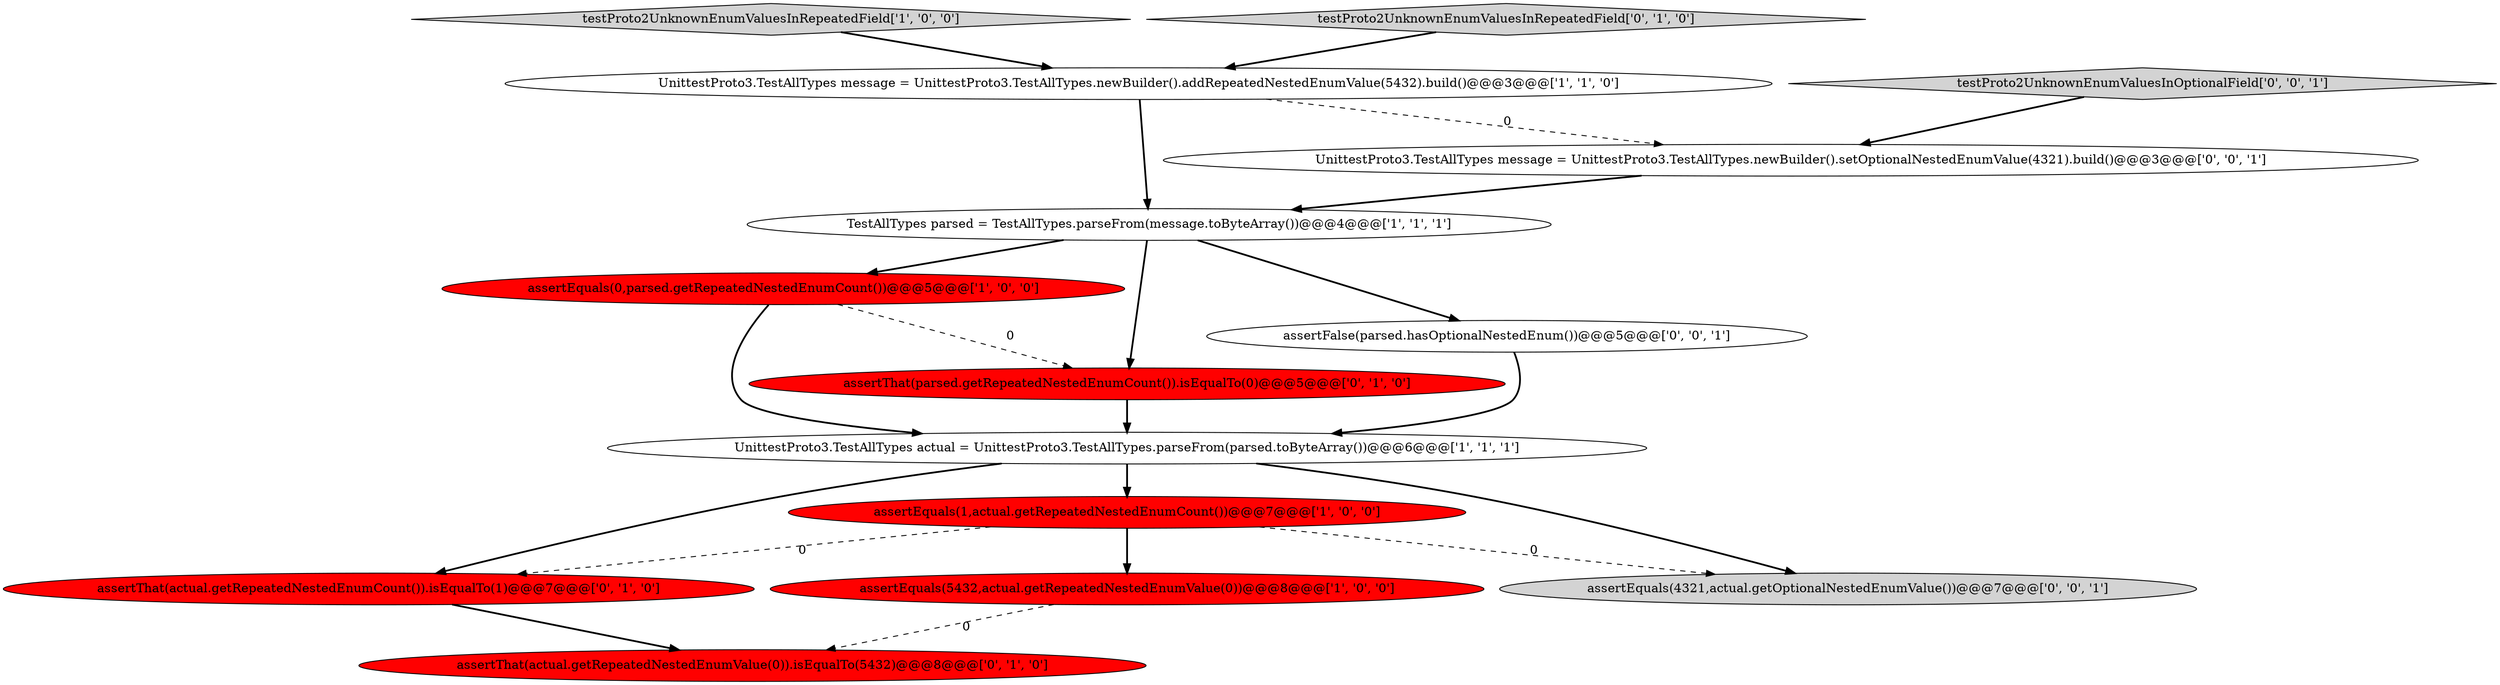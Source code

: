 digraph {
1 [style = filled, label = "testProto2UnknownEnumValuesInRepeatedField['1', '0', '0']", fillcolor = lightgray, shape = diamond image = "AAA0AAABBB1BBB"];
6 [style = filled, label = "UnittestProto3.TestAllTypes actual = UnittestProto3.TestAllTypes.parseFrom(parsed.toByteArray())@@@6@@@['1', '1', '1']", fillcolor = white, shape = ellipse image = "AAA0AAABBB1BBB"];
14 [style = filled, label = "testProto2UnknownEnumValuesInOptionalField['0', '0', '1']", fillcolor = lightgray, shape = diamond image = "AAA0AAABBB3BBB"];
5 [style = filled, label = "assertEquals(0,parsed.getRepeatedNestedEnumCount())@@@5@@@['1', '0', '0']", fillcolor = red, shape = ellipse image = "AAA1AAABBB1BBB"];
0 [style = filled, label = "UnittestProto3.TestAllTypes message = UnittestProto3.TestAllTypes.newBuilder().addRepeatedNestedEnumValue(5432).build()@@@3@@@['1', '1', '0']", fillcolor = white, shape = ellipse image = "AAA0AAABBB1BBB"];
9 [style = filled, label = "testProto2UnknownEnumValuesInRepeatedField['0', '1', '0']", fillcolor = lightgray, shape = diamond image = "AAA0AAABBB2BBB"];
10 [style = filled, label = "assertThat(actual.getRepeatedNestedEnumValue(0)).isEqualTo(5432)@@@8@@@['0', '1', '0']", fillcolor = red, shape = ellipse image = "AAA1AAABBB2BBB"];
3 [style = filled, label = "assertEquals(5432,actual.getRepeatedNestedEnumValue(0))@@@8@@@['1', '0', '0']", fillcolor = red, shape = ellipse image = "AAA1AAABBB1BBB"];
11 [style = filled, label = "UnittestProto3.TestAllTypes message = UnittestProto3.TestAllTypes.newBuilder().setOptionalNestedEnumValue(4321).build()@@@3@@@['0', '0', '1']", fillcolor = white, shape = ellipse image = "AAA0AAABBB3BBB"];
7 [style = filled, label = "assertThat(actual.getRepeatedNestedEnumCount()).isEqualTo(1)@@@7@@@['0', '1', '0']", fillcolor = red, shape = ellipse image = "AAA1AAABBB2BBB"];
2 [style = filled, label = "TestAllTypes parsed = TestAllTypes.parseFrom(message.toByteArray())@@@4@@@['1', '1', '1']", fillcolor = white, shape = ellipse image = "AAA0AAABBB1BBB"];
12 [style = filled, label = "assertEquals(4321,actual.getOptionalNestedEnumValue())@@@7@@@['0', '0', '1']", fillcolor = lightgray, shape = ellipse image = "AAA0AAABBB3BBB"];
4 [style = filled, label = "assertEquals(1,actual.getRepeatedNestedEnumCount())@@@7@@@['1', '0', '0']", fillcolor = red, shape = ellipse image = "AAA1AAABBB1BBB"];
8 [style = filled, label = "assertThat(parsed.getRepeatedNestedEnumCount()).isEqualTo(0)@@@5@@@['0', '1', '0']", fillcolor = red, shape = ellipse image = "AAA1AAABBB2BBB"];
13 [style = filled, label = "assertFalse(parsed.hasOptionalNestedEnum())@@@5@@@['0', '0', '1']", fillcolor = white, shape = ellipse image = "AAA0AAABBB3BBB"];
4->3 [style = bold, label=""];
9->0 [style = bold, label=""];
7->10 [style = bold, label=""];
0->2 [style = bold, label=""];
8->6 [style = bold, label=""];
0->11 [style = dashed, label="0"];
1->0 [style = bold, label=""];
11->2 [style = bold, label=""];
4->12 [style = dashed, label="0"];
2->13 [style = bold, label=""];
6->4 [style = bold, label=""];
5->6 [style = bold, label=""];
4->7 [style = dashed, label="0"];
5->8 [style = dashed, label="0"];
3->10 [style = dashed, label="0"];
13->6 [style = bold, label=""];
6->7 [style = bold, label=""];
14->11 [style = bold, label=""];
2->8 [style = bold, label=""];
2->5 [style = bold, label=""];
6->12 [style = bold, label=""];
}
